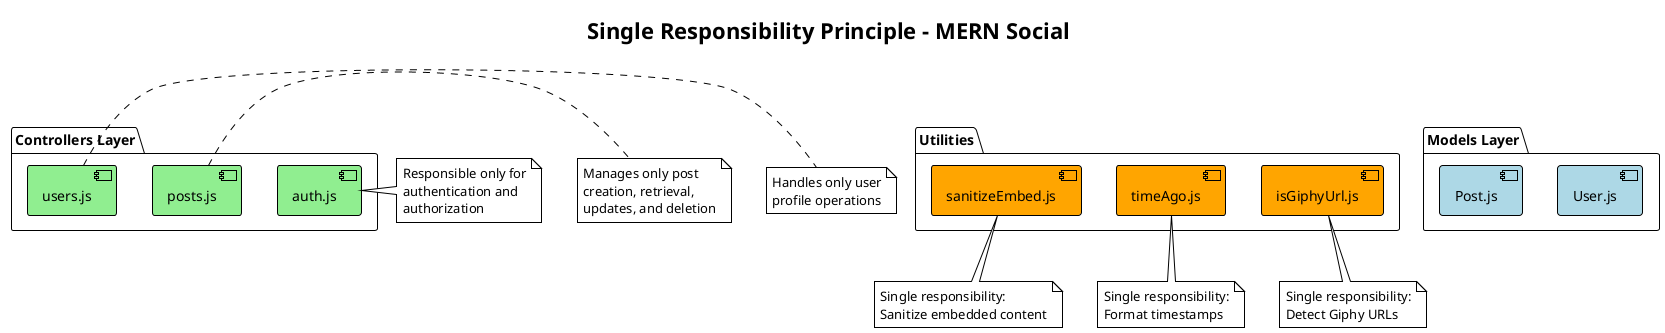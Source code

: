 @startuml srp-diagram
!theme plain

title Single Responsibility Principle - MERN Social

package "Controllers Layer" {
  [auth.js] as AuthController #LightGreen
  [posts.js] as PostsController #LightGreen
  [users.js] as UsersController #LightGreen
}

package "Models Layer" {
  [User.js] as UserModel #LightBlue
  [Post.js] as PostModel #LightBlue
}

package "Utilities" {
  [sanitizeEmbed.js] as SanitizeUtil #Orange
  [timeAgo.js] as TimeAgoUtil #Orange
  [isGiphyUrl.js] as GiphyUtil #Orange
}

note right of AuthController: Responsible only for\nauthentication and\nauthorization

note right of PostsController: Manages only post\ncreation, retrieval,\nupdates, and deletion

note right of UsersController: Handles only user\nprofile operations

note bottom of SanitizeUtil: Single responsibility:\nSanitize embedded content

note bottom of TimeAgoUtil: Single responsibility:\nFormat timestamps

note bottom of GiphyUtil: Single responsibility:\nDetect Giphy URLs

@enduml